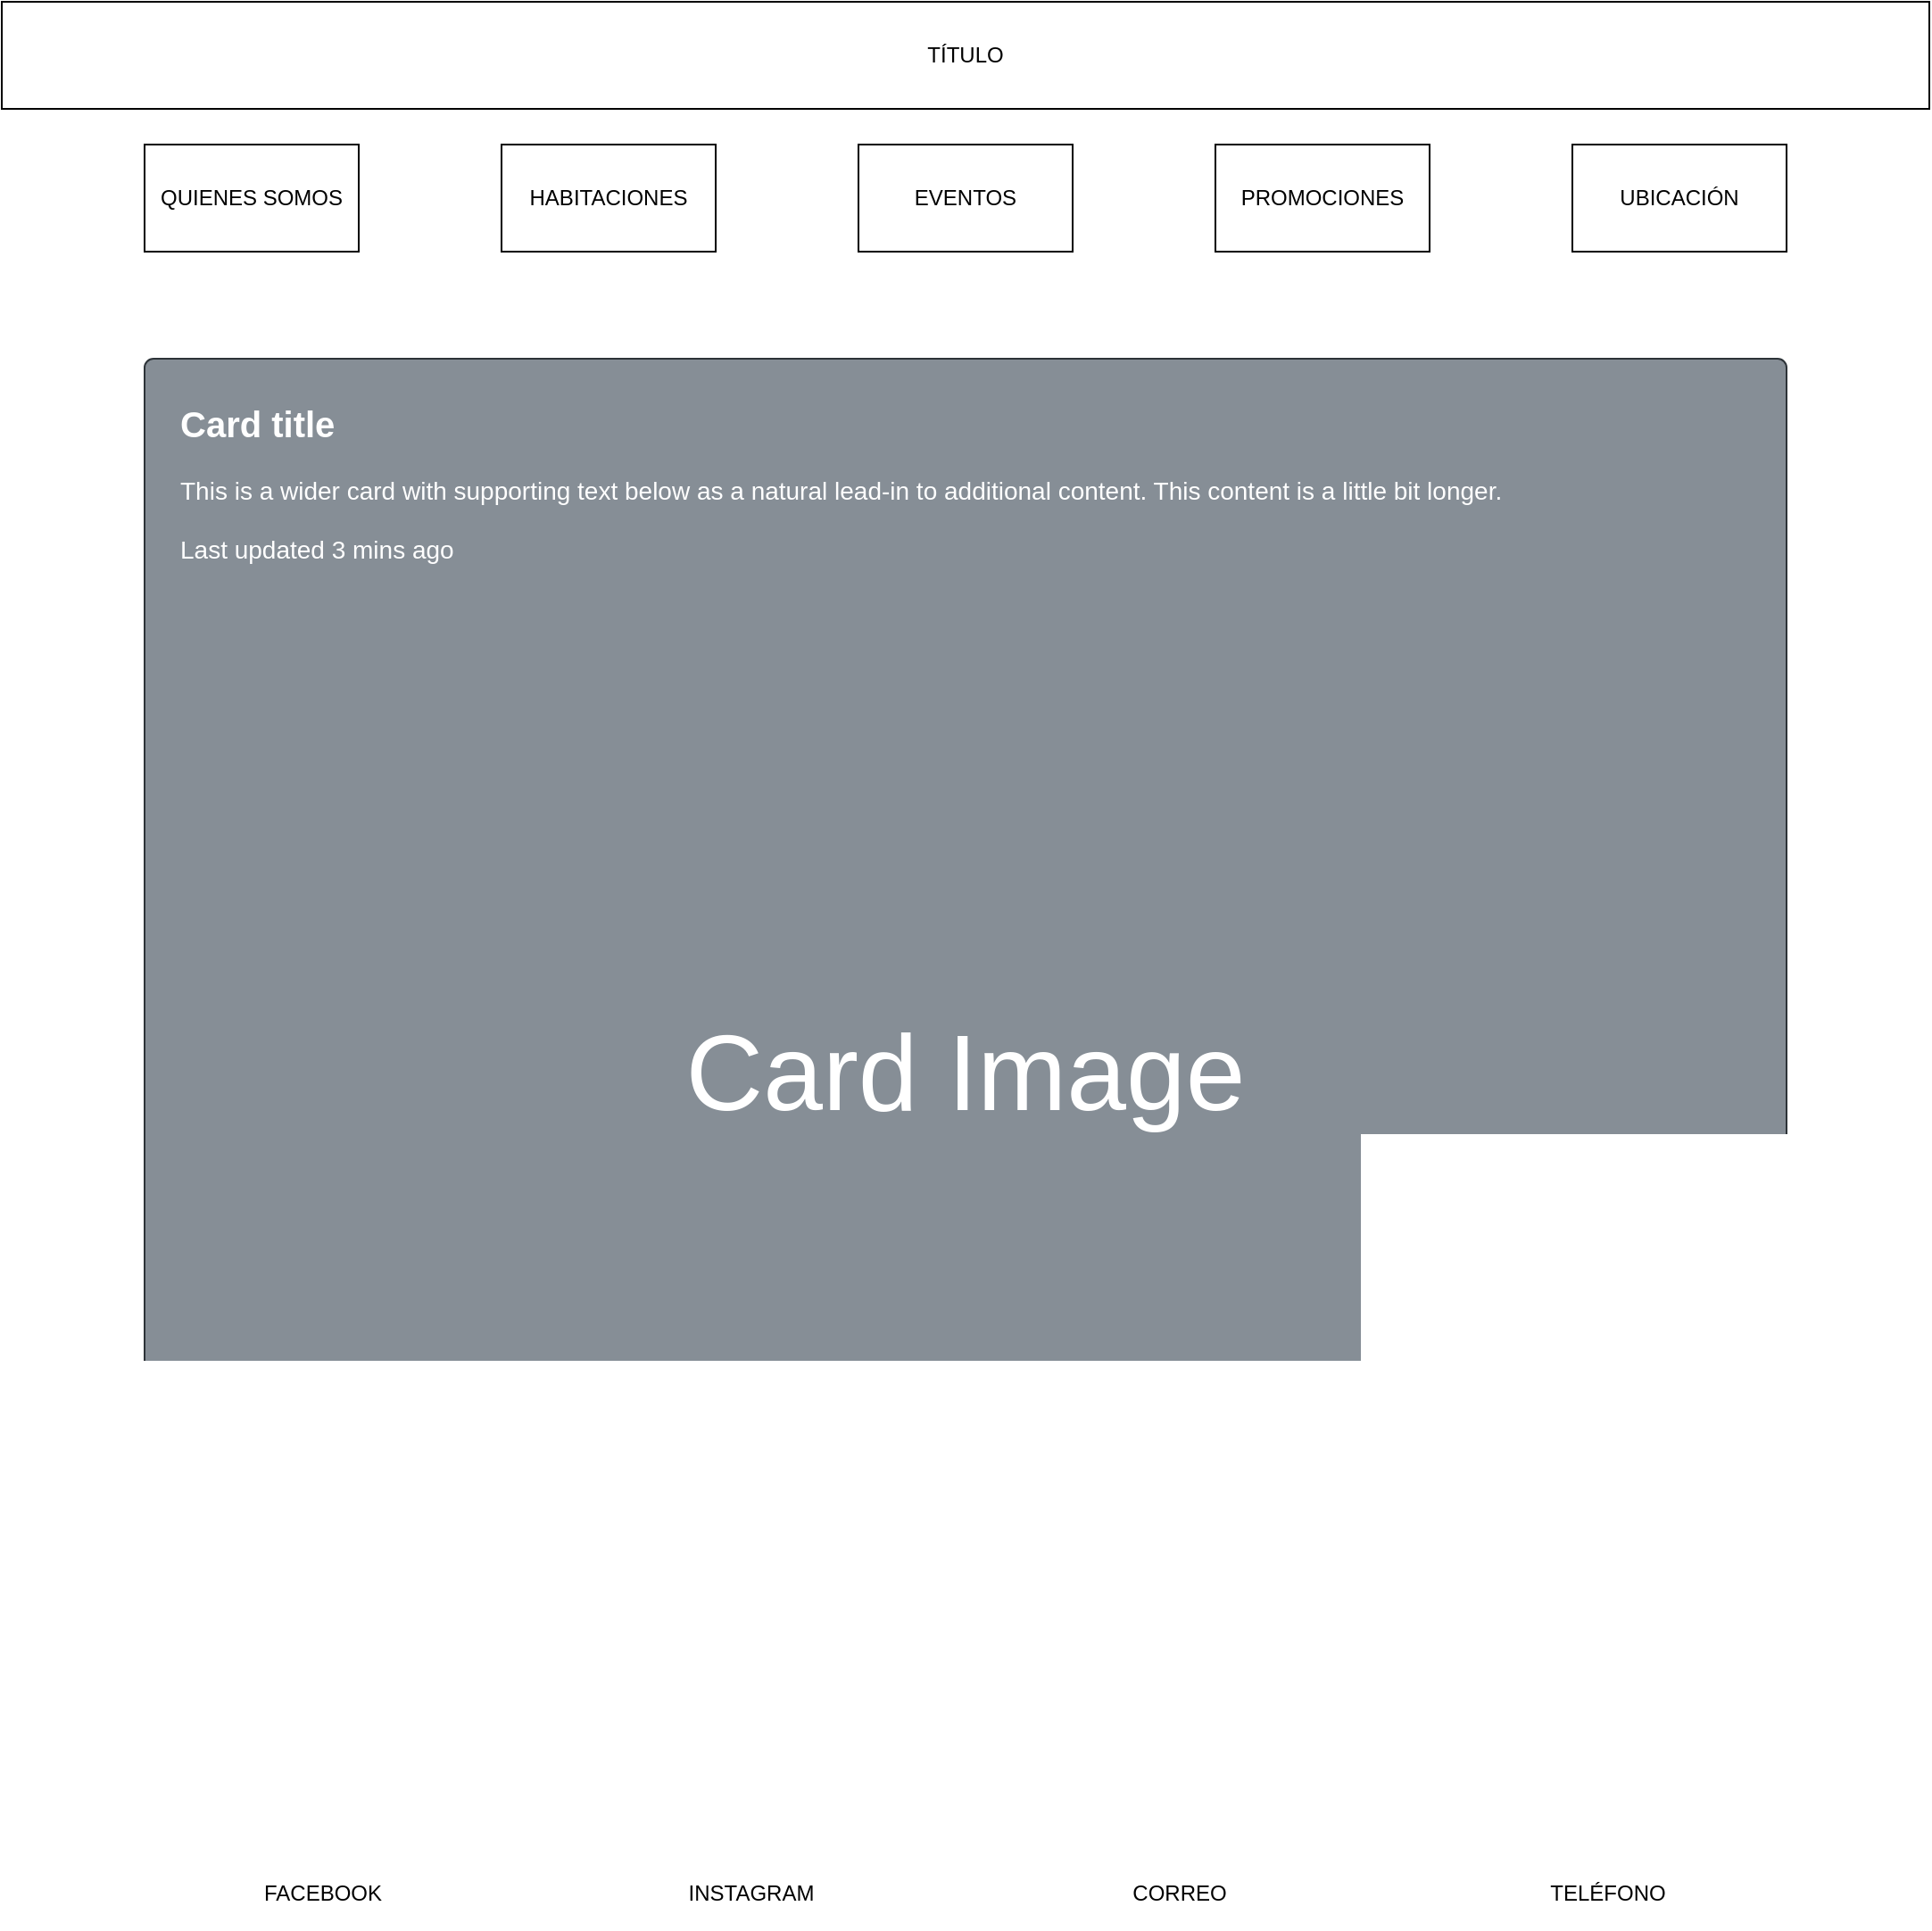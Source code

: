 <mxfile version="14.5.1" type="github" pages="3">
  <diagram name="INDEX" id="c9db0220-8083-56f3-ca83-edcdcd058819">
    <mxGraphModel dx="1422" dy="766" grid="1" gridSize="10" guides="1" tooltips="1" connect="1" arrows="0" fold="1" page="1" pageScale="1.5" pageWidth="826" pageHeight="1169" background="#ffffff" math="0" shadow="0">
      <root>
        <mxCell id="0" style=";html=1;" />
        <mxCell id="1" style=";html=1;" parent="0" />
        <mxCell id="bcL_DF850uP_6J2z_odr-8" value="TÍTULO" style="whiteSpace=wrap;html=1;" vertex="1" parent="1">
          <mxGeometry x="80" y="40" width="1080" height="60" as="geometry" />
        </mxCell>
        <mxCell id="bcL_DF850uP_6J2z_odr-9" value="HABITACIONES" style="whiteSpace=wrap;html=1;" vertex="1" parent="1">
          <mxGeometry x="360" y="120" width="120" height="60" as="geometry" />
        </mxCell>
        <mxCell id="bcL_DF850uP_6J2z_odr-10" value="EVENTOS" style="whiteSpace=wrap;html=1;" vertex="1" parent="1">
          <mxGeometry x="560" y="120" width="120" height="60" as="geometry" />
        </mxCell>
        <mxCell id="bcL_DF850uP_6J2z_odr-11" value="QUIENES SOMOS" style="whiteSpace=wrap;html=1;" vertex="1" parent="1">
          <mxGeometry x="160" y="120" width="120" height="60" as="geometry" />
        </mxCell>
        <mxCell id="bcL_DF850uP_6J2z_odr-12" value="UBICACIÓN" style="whiteSpace=wrap;html=1;" vertex="1" parent="1">
          <mxGeometry x="960" y="120" width="120" height="60" as="geometry" />
        </mxCell>
        <mxCell id="bcL_DF850uP_6J2z_odr-13" value="PROMOCIONES" style="whiteSpace=wrap;html=1;" vertex="1" parent="1">
          <mxGeometry x="760" y="120" width="120" height="60" as="geometry" />
        </mxCell>
        <mxCell id="a_5siFib3OdO7E0eQlxP-4" value="Card Image" style="html=1;shadow=0;dashed=0;shape=mxgraph.bootstrap.rrect;rSize=5;strokeColor=#2D3338;html=1;whiteSpace=wrap;fillColor=#868E96;fontColor=#ffffff;verticalAlign=middle;align=center;spacing=20;fontSize=60;" vertex="1" parent="1">
          <mxGeometry x="160" y="240" width="920" height="800" as="geometry" />
        </mxCell>
        <mxCell id="a_5siFib3OdO7E0eQlxP-5" value="&lt;b&gt;&lt;font style=&quot;font-size: 20px&quot;&gt;Card title&lt;/font&gt;&lt;/b&gt;&lt;br&gt;&lt;br&gt;This is a wider card with supporting text below as a natural lead-in to additional content. This content is a little bit longer.&lt;br&gt;&lt;br&gt;Last updated 3 mins ago" style="fillColor=none;strokeColor=none;fontColor=#ffffff;html=1;verticalAlign=top;align=left;spacing=20;fontSize=14;" vertex="1" parent="a_5siFib3OdO7E0eQlxP-4">
          <mxGeometry width="800" height="120" relative="1" as="geometry" />
        </mxCell>
        <mxCell id="a_5siFib3OdO7E0eQlxP-6" value="FACEBOOK" style="text;html=1;strokeColor=none;fillColor=none;align=center;verticalAlign=middle;whiteSpace=wrap;" vertex="1" parent="1">
          <mxGeometry x="160" y="1080" width="200" height="40" as="geometry" />
        </mxCell>
        <mxCell id="a_5siFib3OdO7E0eQlxP-7" value="INSTAGRAM" style="text;html=1;strokeColor=none;fillColor=none;align=center;verticalAlign=middle;whiteSpace=wrap;" vertex="1" parent="1">
          <mxGeometry x="400" y="1080" width="200" height="40" as="geometry" />
        </mxCell>
        <mxCell id="a_5siFib3OdO7E0eQlxP-8" value="CORREO" style="text;html=1;strokeColor=none;fillColor=none;align=center;verticalAlign=middle;whiteSpace=wrap;" vertex="1" parent="1">
          <mxGeometry x="640" y="1080" width="200" height="40" as="geometry" />
        </mxCell>
        <mxCell id="a_5siFib3OdO7E0eQlxP-9" value="TELÉFONO" style="text;html=1;strokeColor=none;fillColor=none;align=center;verticalAlign=middle;whiteSpace=wrap;" vertex="1" parent="1">
          <mxGeometry x="880" y="1080" width="200" height="40" as="geometry" />
        </mxCell>
      </root>
    </mxGraphModel>
  </diagram>
  <diagram name="HABITACIONES" id="OTDEvTmL8tKm7rzvGiMI">
    <mxGraphModel dx="1422" dy="766" grid="1" gridSize="10" guides="1" tooltips="1" connect="1" arrows="0" fold="1" page="1" pageScale="1.5" pageWidth="826" pageHeight="1169" background="#ffffff" math="0" shadow="0">
      <root>
        <mxCell id="JFDQOPYBhCJ7t6XRFKrG-0" style=";html=1;" />
        <mxCell id="JFDQOPYBhCJ7t6XRFKrG-1" style=";html=1;" parent="JFDQOPYBhCJ7t6XRFKrG-0" />
        <mxCell id="JFDQOPYBhCJ7t6XRFKrG-2" value="TÍTULO" style="whiteSpace=wrap;html=1;" vertex="1" parent="JFDQOPYBhCJ7t6XRFKrG-1">
          <mxGeometry x="80" y="40" width="1080" height="60" as="geometry" />
        </mxCell>
        <mxCell id="JFDQOPYBhCJ7t6XRFKrG-3" value="HABITACIONES" style="whiteSpace=wrap;html=1;" vertex="1" parent="JFDQOPYBhCJ7t6XRFKrG-1">
          <mxGeometry x="360" y="120" width="120" height="60" as="geometry" />
        </mxCell>
        <mxCell id="JFDQOPYBhCJ7t6XRFKrG-4" value="EVENTOS" style="whiteSpace=wrap;html=1;" vertex="1" parent="JFDQOPYBhCJ7t6XRFKrG-1">
          <mxGeometry x="560" y="120" width="120" height="60" as="geometry" />
        </mxCell>
        <mxCell id="JFDQOPYBhCJ7t6XRFKrG-5" value="QUIENES SOMOS" style="whiteSpace=wrap;html=1;" vertex="1" parent="JFDQOPYBhCJ7t6XRFKrG-1">
          <mxGeometry x="160" y="120" width="120" height="60" as="geometry" />
        </mxCell>
        <mxCell id="JFDQOPYBhCJ7t6XRFKrG-6" value="UBICACIÓN" style="whiteSpace=wrap;html=1;" vertex="1" parent="JFDQOPYBhCJ7t6XRFKrG-1">
          <mxGeometry x="960" y="120" width="120" height="60" as="geometry" />
        </mxCell>
        <mxCell id="JFDQOPYBhCJ7t6XRFKrG-7" value="PROMOCIONES" style="whiteSpace=wrap;html=1;" vertex="1" parent="JFDQOPYBhCJ7t6XRFKrG-1">
          <mxGeometry x="760" y="120" width="120" height="60" as="geometry" />
        </mxCell>
        <mxCell id="tVJBb3Tbmj1y1-gVVkl1-0" value="&lt;span style=&quot;font-size: 20px&quot;&gt;&lt;b&gt;HABITACIÓN TIPO 1&lt;/b&gt;&lt;/span&gt;&lt;br&gt;&lt;br&gt;CARACTERISTICAS&lt;br&gt;&lt;br&gt;&lt;br&gt;&lt;br&gt;&lt;br&gt;&lt;br&gt;&lt;br&gt;&lt;br&gt;&lt;div style=&quot;text-align: center&quot;&gt;&lt;span&gt;PRECIO.&lt;/span&gt;&lt;/div&gt;" style="html=1;shadow=0;dashed=0;shape=mxgraph.bootstrap.rrect;rSize=5;strokeColor=#DFDFDF;html=1;whiteSpace=wrap;fillColor=#ffffff;fontColor=#000000;verticalAlign=middle;align=left;spacing=70;fontSize=14;spacingLeft=256;labelBorderColor=none;labelPosition=center;verticalLabelPosition=middle;spacingTop=0;" vertex="1" parent="JFDQOPYBhCJ7t6XRFKrG-1">
          <mxGeometry x="160" y="280" width="600" height="240" as="geometry" />
        </mxCell>
        <mxCell id="tVJBb3Tbmj1y1-gVVkl1-1" value="Image" style="html=1;shadow=0;dashed=0;shape=mxgraph.bootstrap.leftButton;rSize=5;perimeter=none;whiteSpace=wrap;fillColor=#868E96;strokeColor=#DFDFDF;fontColor=#DEE2E6;resizeWidth=1;fontSize=18;" vertex="1" parent="tVJBb3Tbmj1y1-gVVkl1-0">
          <mxGeometry width="256" height="240" relative="1" as="geometry" />
        </mxCell>
        <mxCell id="tVJBb3Tbmj1y1-gVVkl1-8" value="&lt;span style=&quot;font-size: 20px&quot;&gt;&lt;b&gt;HABITACIÓN TIPO 2&lt;/b&gt;&lt;/span&gt;&lt;br&gt;&lt;br&gt;CARACTERISTICAS&lt;br&gt;&lt;br&gt;&lt;br&gt;&lt;br&gt;&lt;br&gt;&lt;br&gt;&lt;br&gt;&lt;br&gt;&lt;div style=&quot;text-align: center&quot;&gt;&lt;span&gt;PRECIO.&lt;/span&gt;&lt;/div&gt;" style="html=1;shadow=0;dashed=0;shape=mxgraph.bootstrap.rrect;rSize=5;strokeColor=#DFDFDF;html=1;whiteSpace=wrap;fillColor=#ffffff;fontColor=#000000;verticalAlign=middle;align=left;spacing=70;fontSize=14;spacingLeft=256;labelBorderColor=none;labelPosition=center;verticalLabelPosition=middle;spacingTop=0;" vertex="1" parent="JFDQOPYBhCJ7t6XRFKrG-1">
          <mxGeometry x="160" y="560" width="600" height="240" as="geometry" />
        </mxCell>
        <mxCell id="tVJBb3Tbmj1y1-gVVkl1-9" value="Image" style="html=1;shadow=0;dashed=0;shape=mxgraph.bootstrap.leftButton;rSize=5;perimeter=none;whiteSpace=wrap;fillColor=#868E96;strokeColor=#DFDFDF;fontColor=#DEE2E6;resizeWidth=1;fontSize=18;" vertex="1" parent="tVJBb3Tbmj1y1-gVVkl1-8">
          <mxGeometry width="256" height="240" relative="1" as="geometry" />
        </mxCell>
        <mxCell id="tVJBb3Tbmj1y1-gVVkl1-10" value="&lt;span style=&quot;font-size: 20px&quot;&gt;&lt;b&gt;HABITACIÓN TIPO 3&lt;/b&gt;&lt;/span&gt;&lt;br&gt;&lt;br&gt;CARACTERISTICAS&lt;br&gt;&lt;br&gt;&lt;br&gt;&lt;br&gt;&lt;br&gt;&lt;br&gt;&lt;br&gt;&lt;br&gt;&lt;div style=&quot;text-align: center&quot;&gt;&lt;span&gt;PRECIO.&lt;/span&gt;&lt;/div&gt;" style="html=1;shadow=0;dashed=0;shape=mxgraph.bootstrap.rrect;rSize=5;strokeColor=#DFDFDF;html=1;whiteSpace=wrap;fillColor=#ffffff;fontColor=#000000;verticalAlign=middle;align=left;spacing=70;fontSize=14;spacingLeft=256;labelBorderColor=none;labelPosition=center;verticalLabelPosition=middle;spacingTop=0;" vertex="1" parent="JFDQOPYBhCJ7t6XRFKrG-1">
          <mxGeometry x="160" y="840" width="600" height="240" as="geometry" />
        </mxCell>
        <mxCell id="tVJBb3Tbmj1y1-gVVkl1-11" value="Image" style="html=1;shadow=0;dashed=0;shape=mxgraph.bootstrap.leftButton;rSize=5;perimeter=none;whiteSpace=wrap;fillColor=#868E96;strokeColor=#DFDFDF;fontColor=#DEE2E6;resizeWidth=1;fontSize=18;" vertex="1" parent="tVJBb3Tbmj1y1-gVVkl1-10">
          <mxGeometry width="256" height="240" relative="1" as="geometry" />
        </mxCell>
        <mxCell id="tVJBb3Tbmj1y1-gVVkl1-12" value="&lt;span style=&quot;font-size: 20px&quot;&gt;&lt;b&gt;HABITACIÓN TIPO 4&lt;/b&gt;&lt;/span&gt;&lt;br&gt;&lt;br&gt;CARACTERISTICAS&lt;br&gt;&lt;br&gt;&lt;br&gt;&lt;br&gt;&lt;br&gt;&lt;br&gt;&lt;br&gt;&lt;br&gt;&lt;div style=&quot;text-align: center&quot;&gt;&lt;span&gt;PRECIO.&lt;/span&gt;&lt;/div&gt;" style="html=1;shadow=0;dashed=0;shape=mxgraph.bootstrap.rrect;rSize=5;strokeColor=#DFDFDF;html=1;whiteSpace=wrap;fillColor=#ffffff;fontColor=#000000;verticalAlign=middle;align=left;spacing=70;fontSize=14;spacingLeft=256;labelBorderColor=none;labelPosition=center;verticalLabelPosition=middle;spacingTop=0;" vertex="1" parent="JFDQOPYBhCJ7t6XRFKrG-1">
          <mxGeometry x="160" y="1120" width="600" height="240" as="geometry" />
        </mxCell>
        <mxCell id="tVJBb3Tbmj1y1-gVVkl1-13" value="Image" style="html=1;shadow=0;dashed=0;shape=mxgraph.bootstrap.leftButton;rSize=5;perimeter=none;whiteSpace=wrap;fillColor=#868E96;strokeColor=#DFDFDF;fontColor=#DEE2E6;resizeWidth=1;fontSize=18;" vertex="1" parent="tVJBb3Tbmj1y1-gVVkl1-12">
          <mxGeometry width="256" height="240" relative="1" as="geometry" />
        </mxCell>
      </root>
    </mxGraphModel>
  </diagram>
  <diagram name="EVENTOS" id="KKp5Q_9w9gP7UIlRZbHc">
    <mxGraphModel dx="1422" dy="766" grid="1" gridSize="10" guides="1" tooltips="1" connect="1" arrows="0" fold="1" page="1" pageScale="1.5" pageWidth="826" pageHeight="1169" background="#ffffff" math="0" shadow="0">
      <root>
        <mxCell id="4Qz581KqocCkkXFibosz-0" style=";html=1;" />
        <mxCell id="4Qz581KqocCkkXFibosz-1" style=";html=1;" parent="4Qz581KqocCkkXFibosz-0" />
        <mxCell id="4Qz581KqocCkkXFibosz-2" value="TÍTULO" style="whiteSpace=wrap;html=1;" vertex="1" parent="4Qz581KqocCkkXFibosz-1">
          <mxGeometry x="80" y="40" width="1080" height="60" as="geometry" />
        </mxCell>
        <mxCell id="4Qz581KqocCkkXFibosz-3" value="HABITACIONES" style="whiteSpace=wrap;html=1;" vertex="1" parent="4Qz581KqocCkkXFibosz-1">
          <mxGeometry x="360" y="120" width="120" height="60" as="geometry" />
        </mxCell>
        <mxCell id="4Qz581KqocCkkXFibosz-4" value="EVENTOS" style="whiteSpace=wrap;html=1;" vertex="1" parent="4Qz581KqocCkkXFibosz-1">
          <mxGeometry x="560" y="120" width="120" height="60" as="geometry" />
        </mxCell>
        <mxCell id="4Qz581KqocCkkXFibosz-5" value="QUIENES SOMOS" style="whiteSpace=wrap;html=1;" vertex="1" parent="4Qz581KqocCkkXFibosz-1">
          <mxGeometry x="160" y="120" width="120" height="60" as="geometry" />
        </mxCell>
        <mxCell id="4Qz581KqocCkkXFibosz-6" value="UBICACIÓN" style="whiteSpace=wrap;html=1;" vertex="1" parent="4Qz581KqocCkkXFibosz-1">
          <mxGeometry x="960" y="120" width="120" height="60" as="geometry" />
        </mxCell>
        <mxCell id="4Qz581KqocCkkXFibosz-7" value="PROMOCIONES" style="whiteSpace=wrap;html=1;" vertex="1" parent="4Qz581KqocCkkXFibosz-1">
          <mxGeometry x="760" y="120" width="120" height="60" as="geometry" />
        </mxCell>
        <mxCell id="4Qz581KqocCkkXFibosz-17" value="&lt;font style=&quot;font-size: 20px&quot;&gt;EVENTO 1&lt;/font&gt;" style="html=1;shadow=0;dashed=0;shape=mxgraph.bootstrap.rrect;rSize=5;strokeColor=#DFDFDF;html=1;whiteSpace=wrap;fillColor=#ffffff;fontColor=#000000;verticalAlign=top;align=center;spacing=20;fontSize=14;" vertex="1" parent="4Qz581KqocCkkXFibosz-1">
          <mxGeometry x="160" y="240" width="360" height="360" as="geometry" />
        </mxCell>
        <mxCell id="4Qz581KqocCkkXFibosz-18" value="Image cap" style="html=1;shadow=0;dashed=0;shape=mxgraph.bootstrap.topButton;rSize=5;perimeter=none;whiteSpace=wrap;fillColor=#868E96;strokeColor=#DFDFDF;fontColor=#DEE2E6;resizeWidth=1;fontSize=18;" vertex="1" parent="4Qz581KqocCkkXFibosz-17">
          <mxGeometry width="360" height="280" relative="1" as="geometry">
            <mxPoint y="80" as="offset" />
          </mxGeometry>
        </mxCell>
        <mxCell id="4Qz581KqocCkkXFibosz-20" value="DESCRIPCIÓN EVENTO 1" style="text;html=1;strokeColor=none;fillColor=none;align=center;verticalAlign=middle;whiteSpace=wrap;rounded=0;" vertex="1" parent="4Qz581KqocCkkXFibosz-1">
          <mxGeometry x="560" y="320" width="520" height="280" as="geometry" />
        </mxCell>
        <mxCell id="4Qz581KqocCkkXFibosz-21" value="&lt;font style=&quot;font-size: 20px&quot;&gt;EVENTO 2&lt;/font&gt;" style="html=1;shadow=0;dashed=0;shape=mxgraph.bootstrap.rrect;rSize=5;strokeColor=#DFDFDF;html=1;whiteSpace=wrap;fillColor=#ffffff;fontColor=#000000;verticalAlign=top;align=center;spacing=20;fontSize=14;" vertex="1" parent="4Qz581KqocCkkXFibosz-1">
          <mxGeometry x="160" y="640" width="360" height="360" as="geometry" />
        </mxCell>
        <mxCell id="4Qz581KqocCkkXFibosz-22" value="Image cap" style="html=1;shadow=0;dashed=0;shape=mxgraph.bootstrap.topButton;rSize=5;perimeter=none;whiteSpace=wrap;fillColor=#868E96;strokeColor=#DFDFDF;fontColor=#DEE2E6;resizeWidth=1;fontSize=18;" vertex="1" parent="4Qz581KqocCkkXFibosz-21">
          <mxGeometry width="360" height="280" relative="1" as="geometry">
            <mxPoint y="80" as="offset" />
          </mxGeometry>
        </mxCell>
        <mxCell id="4Qz581KqocCkkXFibosz-23" value="DESCRIPCIÓN EVENTO 2" style="text;html=1;strokeColor=none;fillColor=none;align=center;verticalAlign=middle;whiteSpace=wrap;rounded=0;" vertex="1" parent="4Qz581KqocCkkXFibosz-1">
          <mxGeometry x="560" y="720" width="520" height="280" as="geometry" />
        </mxCell>
        <mxCell id="4Qz581KqocCkkXFibosz-24" value="&lt;font style=&quot;font-size: 20px&quot;&gt;EVENTO 3&lt;/font&gt;" style="html=1;shadow=0;dashed=0;shape=mxgraph.bootstrap.rrect;rSize=5;strokeColor=#DFDFDF;html=1;whiteSpace=wrap;fillColor=#ffffff;fontColor=#000000;verticalAlign=top;align=center;spacing=20;fontSize=14;" vertex="1" parent="4Qz581KqocCkkXFibosz-1">
          <mxGeometry x="160" y="1040" width="360" height="360" as="geometry" />
        </mxCell>
        <mxCell id="4Qz581KqocCkkXFibosz-25" value="Image cap" style="html=1;shadow=0;dashed=0;shape=mxgraph.bootstrap.topButton;rSize=5;perimeter=none;whiteSpace=wrap;fillColor=#868E96;strokeColor=#DFDFDF;fontColor=#DEE2E6;resizeWidth=1;fontSize=18;" vertex="1" parent="4Qz581KqocCkkXFibosz-24">
          <mxGeometry width="360" height="280" relative="1" as="geometry">
            <mxPoint y="80" as="offset" />
          </mxGeometry>
        </mxCell>
        <mxCell id="4Qz581KqocCkkXFibosz-26" value="DESCRIPCIÓN EVENTO 3" style="text;html=1;strokeColor=none;fillColor=none;align=center;verticalAlign=middle;whiteSpace=wrap;rounded=0;" vertex="1" parent="4Qz581KqocCkkXFibosz-1">
          <mxGeometry x="560" y="1120" width="520" height="280" as="geometry" />
        </mxCell>
      </root>
    </mxGraphModel>
  </diagram>
</mxfile>
